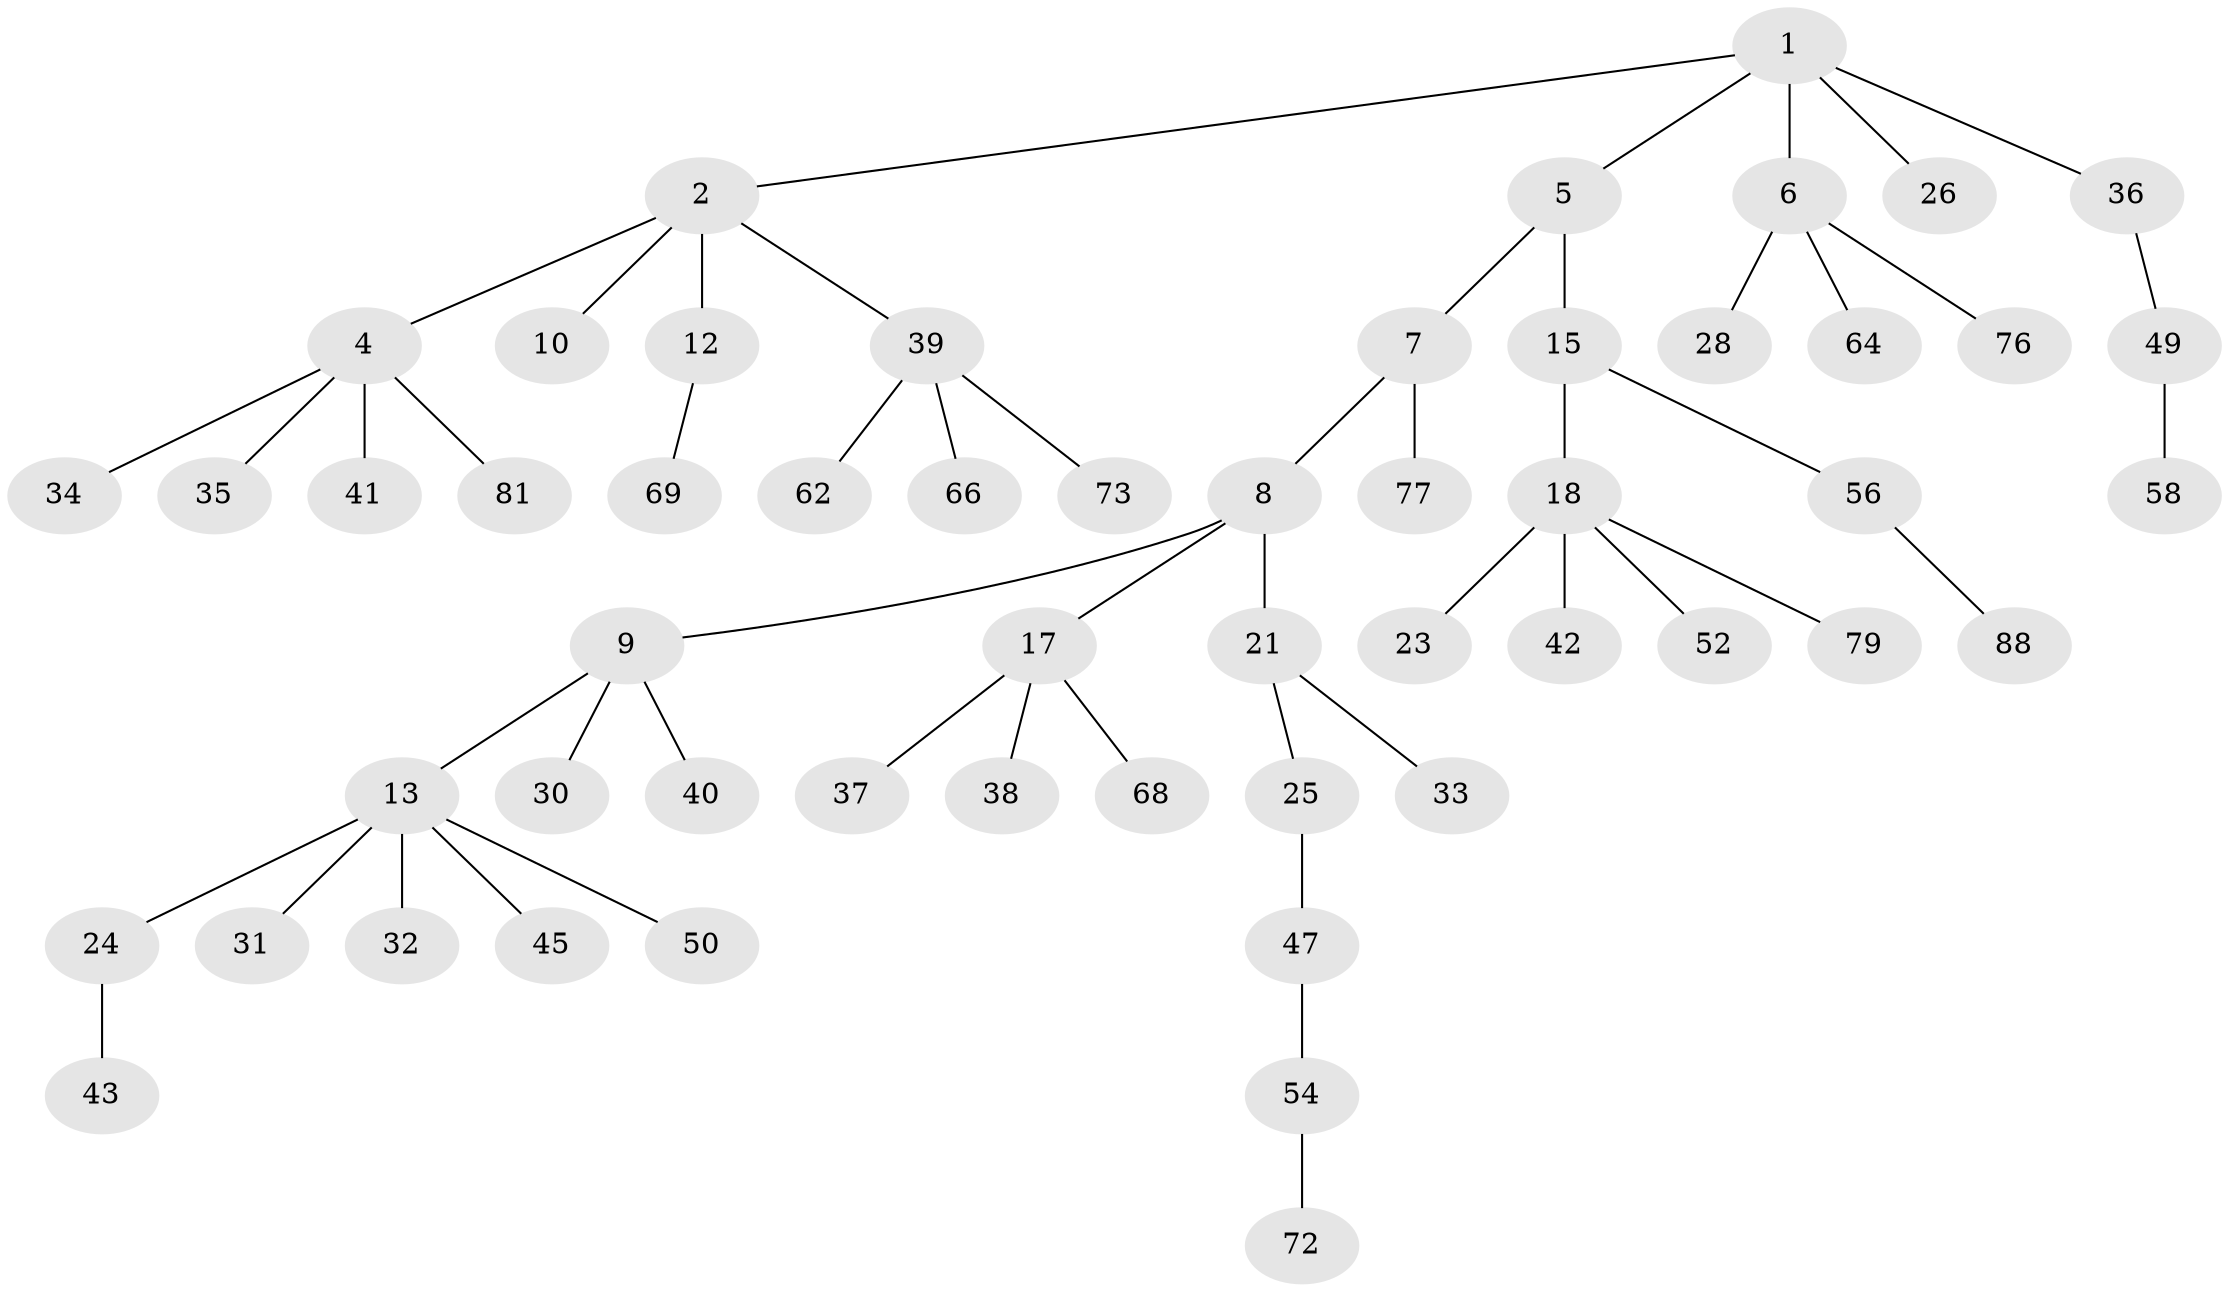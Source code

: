 // Generated by graph-tools (version 1.1) at 2025/52/02/27/25 19:52:10]
// undirected, 54 vertices, 53 edges
graph export_dot {
graph [start="1"]
  node [color=gray90,style=filled];
  1 [super="+75"];
  2 [super="+3"];
  4 [super="+19"];
  5 [super="+27"];
  6 [super="+60"];
  7 [super="+44"];
  8 [super="+16"];
  9 [super="+11"];
  10 [super="+14"];
  12 [super="+59"];
  13 [super="+53"];
  15 [super="+70"];
  17 [super="+20"];
  18 [super="+51"];
  21 [super="+22"];
  23;
  24;
  25 [super="+29"];
  26;
  28 [super="+80"];
  30 [super="+86"];
  31 [super="+71"];
  32;
  33;
  34;
  35 [super="+65"];
  36 [super="+46"];
  37 [super="+57"];
  38 [super="+61"];
  39 [super="+55"];
  40;
  41 [super="+78"];
  42 [super="+84"];
  43 [super="+74"];
  45 [super="+63"];
  47 [super="+48"];
  49 [super="+67"];
  50;
  52;
  54;
  56 [super="+87"];
  58;
  62 [super="+83"];
  64;
  66;
  68 [super="+85"];
  69;
  72;
  73;
  76;
  77;
  79 [super="+82"];
  81;
  88;
  1 -- 2;
  1 -- 5;
  1 -- 6;
  1 -- 26;
  1 -- 36;
  2 -- 12;
  2 -- 10;
  2 -- 4;
  2 -- 39;
  4 -- 35;
  4 -- 41;
  4 -- 81;
  4 -- 34;
  5 -- 7;
  5 -- 15;
  6 -- 28;
  6 -- 64;
  6 -- 76;
  7 -- 8;
  7 -- 77;
  8 -- 9;
  8 -- 17;
  8 -- 21;
  9 -- 30;
  9 -- 40;
  9 -- 13;
  12 -- 69;
  13 -- 24;
  13 -- 31;
  13 -- 32;
  13 -- 45;
  13 -- 50;
  15 -- 18;
  15 -- 56;
  17 -- 37;
  17 -- 38;
  17 -- 68;
  18 -- 23;
  18 -- 42;
  18 -- 52;
  18 -- 79;
  21 -- 25;
  21 -- 33;
  24 -- 43;
  25 -- 47;
  36 -- 49;
  39 -- 62;
  39 -- 66;
  39 -- 73;
  47 -- 54;
  49 -- 58;
  54 -- 72;
  56 -- 88;
}
